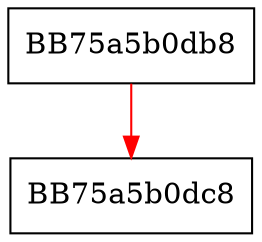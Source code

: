 digraph SymCryptFdefMontgomeryReduce {
  node [shape="box"];
  graph [splines=ortho];
  BB75a5b0db8 -> BB75a5b0dc8 [color="red"];
}